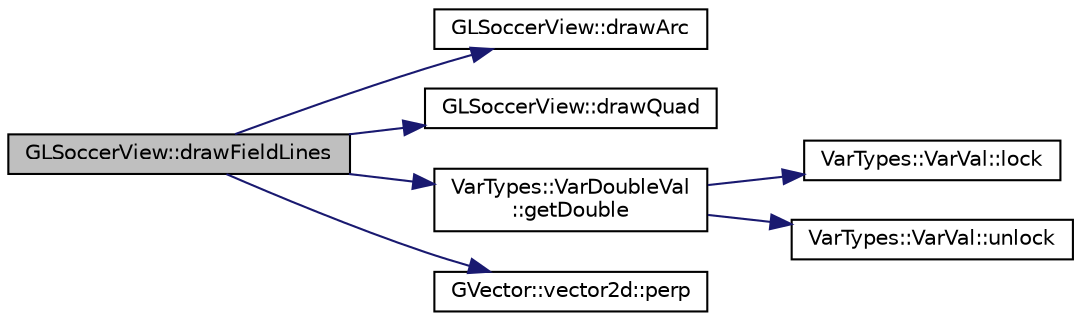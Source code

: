digraph "GLSoccerView::drawFieldLines"
{
 // INTERACTIVE_SVG=YES
  edge [fontname="Helvetica",fontsize="10",labelfontname="Helvetica",labelfontsize="10"];
  node [fontname="Helvetica",fontsize="10",shape=record];
  rankdir="LR";
  Node1 [label="GLSoccerView::drawFieldLines",height=0.2,width=0.4,color="black", fillcolor="grey75", style="filled", fontcolor="black"];
  Node1 -> Node2 [color="midnightblue",fontsize="10",style="solid",fontname="Helvetica"];
  Node2 [label="GLSoccerView::drawArc",height=0.2,width=0.4,color="black", fillcolor="white", style="filled",URL="$da/d65/class_g_l_soccer_view.html#abebe5dafbe7336e53661326f160bc318"];
  Node1 -> Node3 [color="midnightblue",fontsize="10",style="solid",fontname="Helvetica"];
  Node3 [label="GLSoccerView::drawQuad",height=0.2,width=0.4,color="black", fillcolor="white", style="filled",URL="$da/d65/class_g_l_soccer_view.html#affdf24e3a3044b00bda531437f92b187"];
  Node1 -> Node4 [color="midnightblue",fontsize="10",style="solid",fontname="Helvetica"];
  Node4 [label="VarTypes::VarDoubleVal\l::getDouble",height=0.2,width=0.4,color="black", fillcolor="white", style="filled",URL="$db/d0f/class_var_types_1_1_var_double_val.html#aa5c9acfc3658e012d84481b9292a0b12",tooltip="get the value of this data-type "];
  Node4 -> Node5 [color="midnightblue",fontsize="10",style="solid",fontname="Helvetica"];
  Node5 [label="VarTypes::VarVal::lock",height=0.2,width=0.4,color="black", fillcolor="white", style="filled",URL="$d6/de8/class_var_types_1_1_var_val.html#a687df377b593f5ab5ac0b26d22728d4a"];
  Node4 -> Node6 [color="midnightblue",fontsize="10",style="solid",fontname="Helvetica"];
  Node6 [label="VarTypes::VarVal::unlock",height=0.2,width=0.4,color="black", fillcolor="white", style="filled",URL="$d6/de8/class_var_types_1_1_var_val.html#a6f1d886beb58366ce6c157b224ff26f8"];
  Node1 -> Node7 [color="midnightblue",fontsize="10",style="solid",fontname="Helvetica"];
  Node7 [label="GVector::vector2d::perp",height=0.2,width=0.4,color="black", fillcolor="white", style="filled",URL="$d8/d10/class_g_vector_1_1vector2d.html#aa6fb9399f2a7da375d4ad7ab07dc3e02",tooltip="return the perpendicular of a vector (i.e. rotated 90 deg clockwise) "];
}

